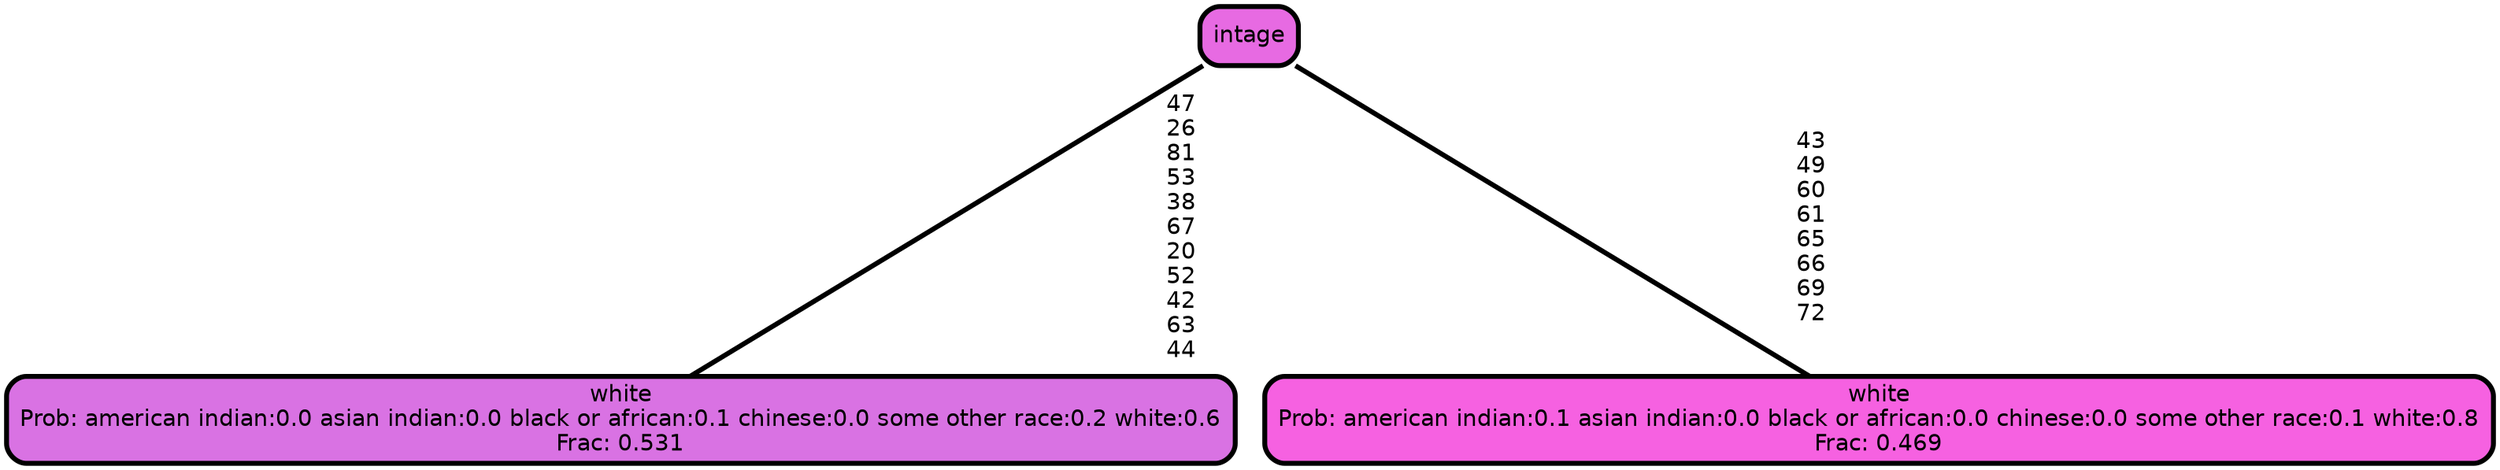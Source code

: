 graph Tree {
node [shape=box, style="filled, rounded",color="black",penwidth="3",fontcolor="black",                 fontname=helvetica] ;
graph [ranksep="0 equally", splines=straight,                 bgcolor=transparent, dpi=200] ;
edge [fontname=helvetica, color=black] ;
0 [label="white
Prob: american indian:0.0 asian indian:0.0 black or african:0.1 chinese:0.0 some other race:0.2 white:0.6
Frac: 0.531", fillcolor="#d972e3"] ;
1 [label="intage", fillcolor="#e76ae2"] ;
2 [label="white
Prob: american indian:0.1 asian indian:0.0 black or african:0.0 chinese:0.0 some other race:0.1 white:0.8
Frac: 0.469", fillcolor="#f661e1"] ;
1 -- 0 [label=" 47\n 26\n 81\n 53\n 38\n 67\n 20\n 52\n 42\n 63\n 44",penwidth=3] ;
1 -- 2 [label=" 43\n 49\n 60\n 61\n 65\n 66\n 69\n 72",penwidth=3] ;
{rank = same;}}